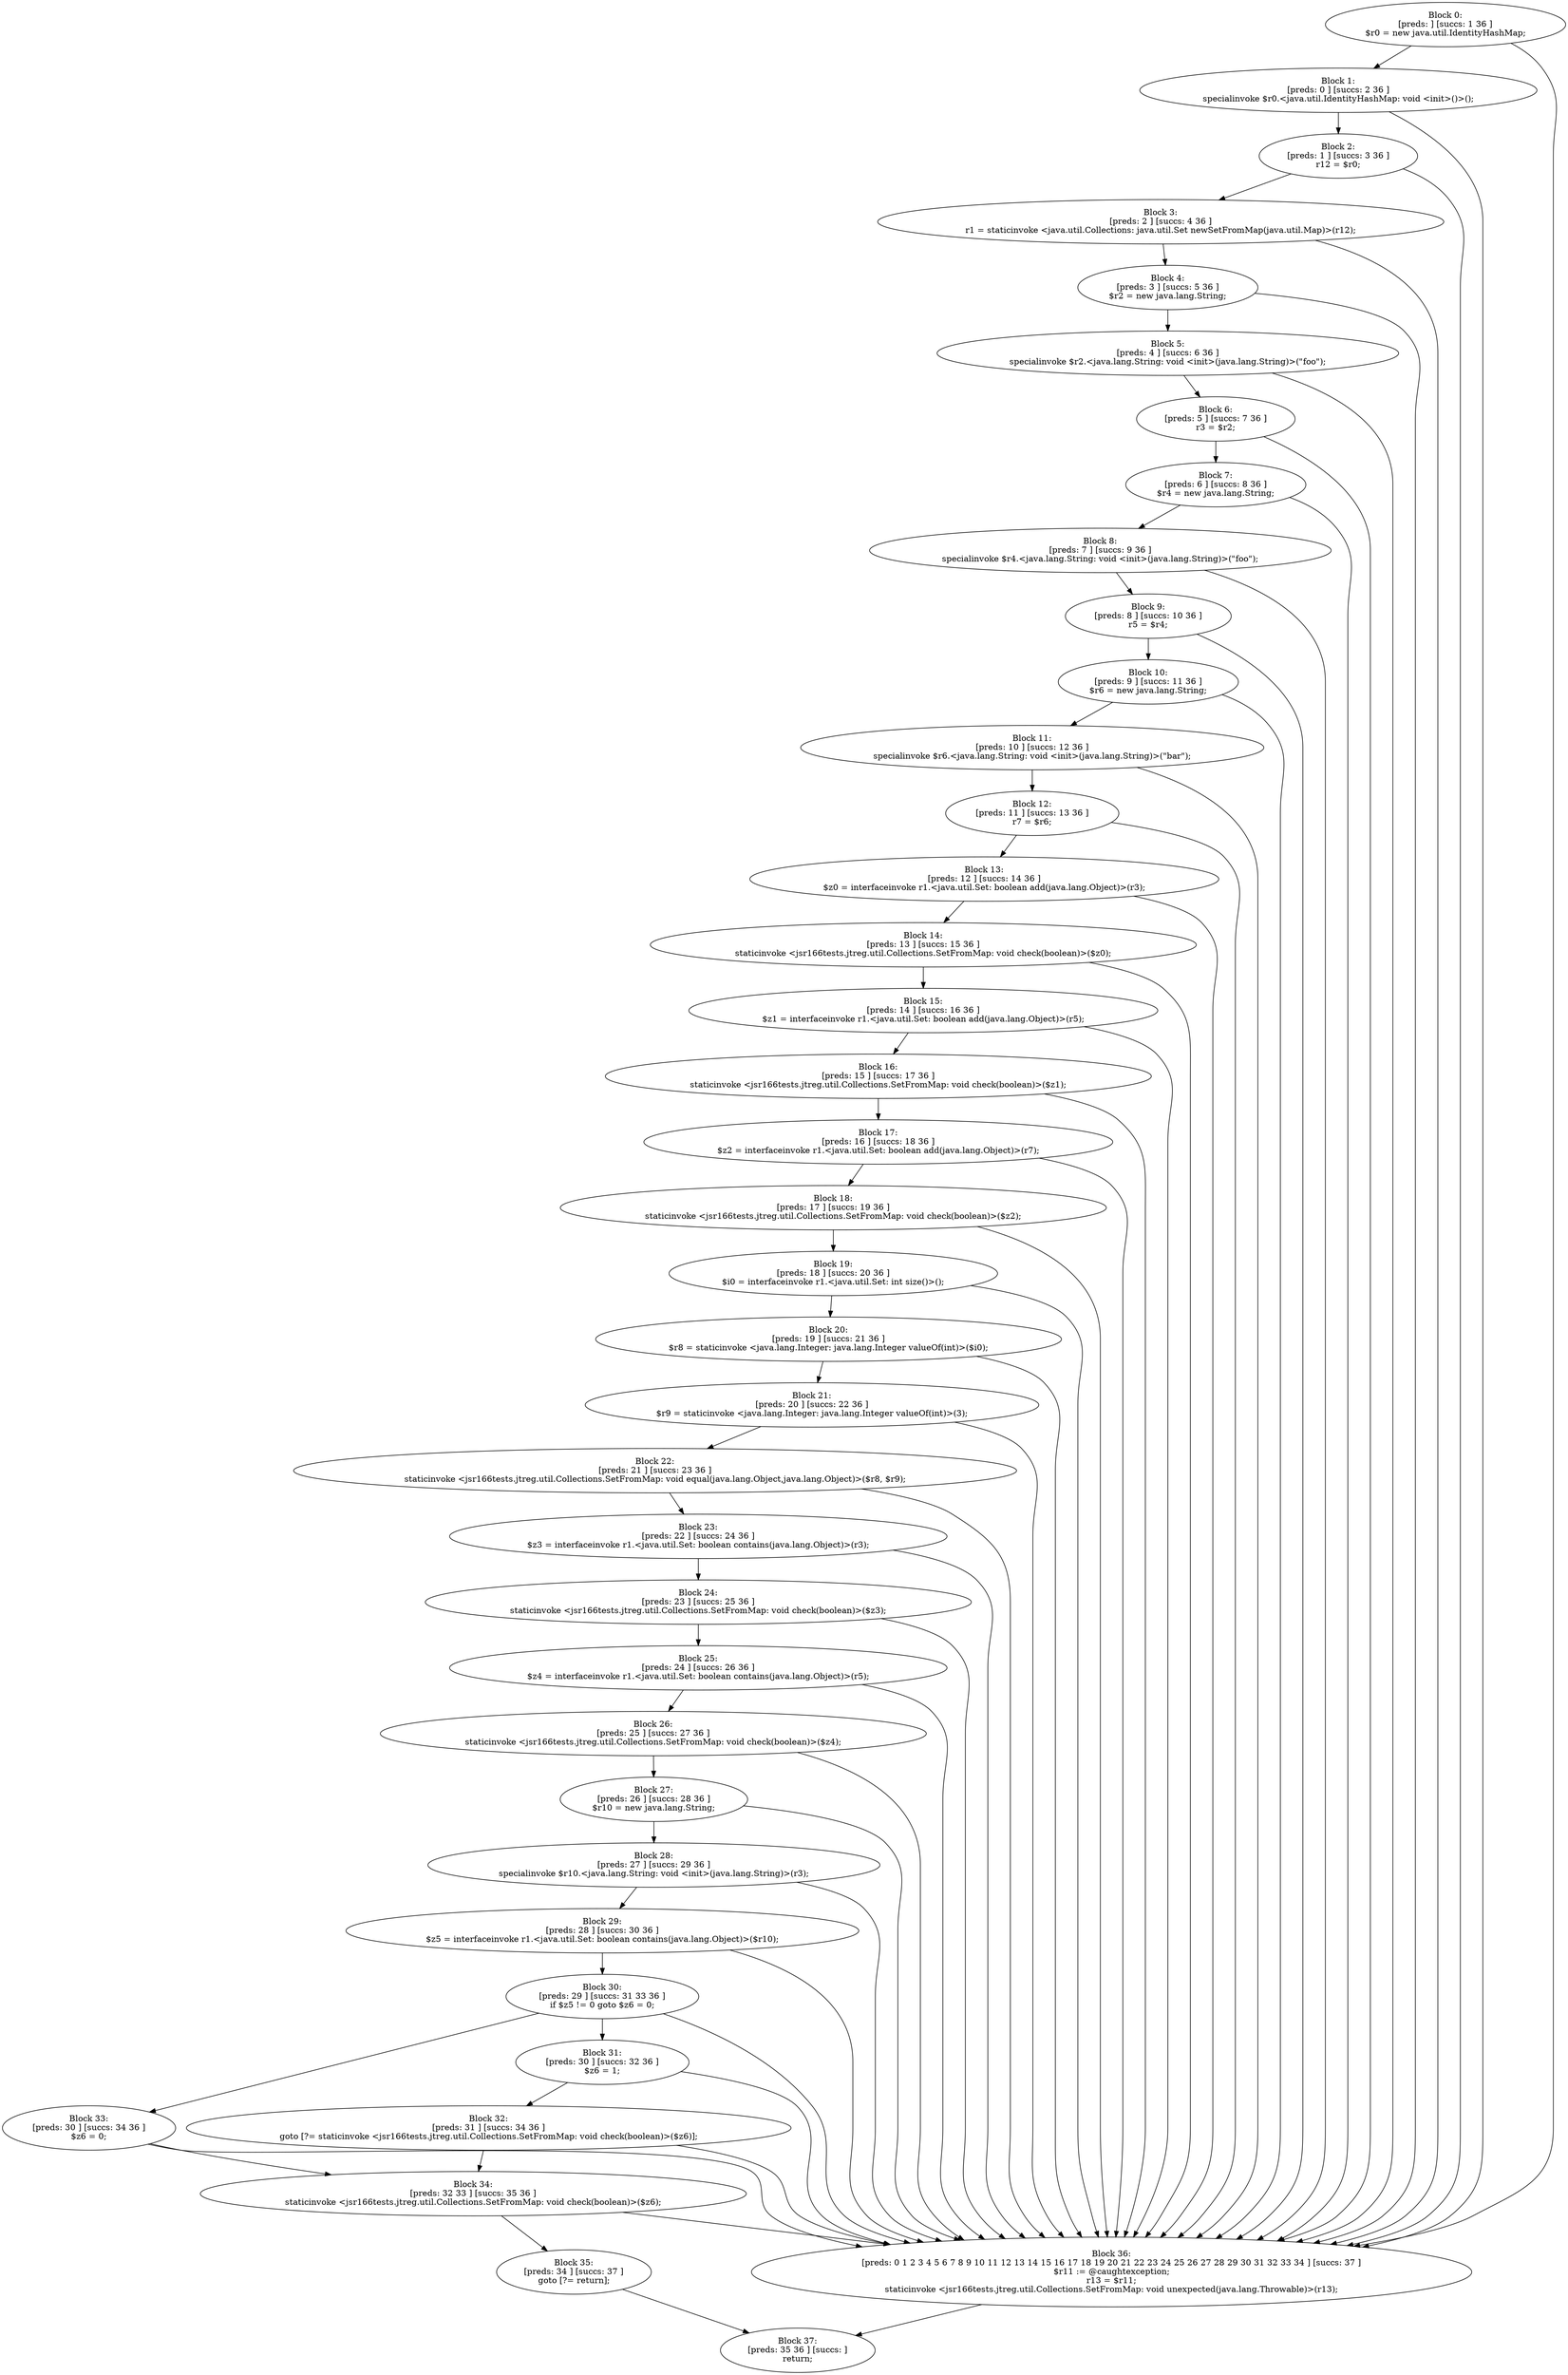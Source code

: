 digraph "unitGraph" {
    "Block 0:
[preds: ] [succs: 1 36 ]
$r0 = new java.util.IdentityHashMap;
"
    "Block 1:
[preds: 0 ] [succs: 2 36 ]
specialinvoke $r0.<java.util.IdentityHashMap: void <init>()>();
"
    "Block 2:
[preds: 1 ] [succs: 3 36 ]
r12 = $r0;
"
    "Block 3:
[preds: 2 ] [succs: 4 36 ]
r1 = staticinvoke <java.util.Collections: java.util.Set newSetFromMap(java.util.Map)>(r12);
"
    "Block 4:
[preds: 3 ] [succs: 5 36 ]
$r2 = new java.lang.String;
"
    "Block 5:
[preds: 4 ] [succs: 6 36 ]
specialinvoke $r2.<java.lang.String: void <init>(java.lang.String)>(\"foo\");
"
    "Block 6:
[preds: 5 ] [succs: 7 36 ]
r3 = $r2;
"
    "Block 7:
[preds: 6 ] [succs: 8 36 ]
$r4 = new java.lang.String;
"
    "Block 8:
[preds: 7 ] [succs: 9 36 ]
specialinvoke $r4.<java.lang.String: void <init>(java.lang.String)>(\"foo\");
"
    "Block 9:
[preds: 8 ] [succs: 10 36 ]
r5 = $r4;
"
    "Block 10:
[preds: 9 ] [succs: 11 36 ]
$r6 = new java.lang.String;
"
    "Block 11:
[preds: 10 ] [succs: 12 36 ]
specialinvoke $r6.<java.lang.String: void <init>(java.lang.String)>(\"bar\");
"
    "Block 12:
[preds: 11 ] [succs: 13 36 ]
r7 = $r6;
"
    "Block 13:
[preds: 12 ] [succs: 14 36 ]
$z0 = interfaceinvoke r1.<java.util.Set: boolean add(java.lang.Object)>(r3);
"
    "Block 14:
[preds: 13 ] [succs: 15 36 ]
staticinvoke <jsr166tests.jtreg.util.Collections.SetFromMap: void check(boolean)>($z0);
"
    "Block 15:
[preds: 14 ] [succs: 16 36 ]
$z1 = interfaceinvoke r1.<java.util.Set: boolean add(java.lang.Object)>(r5);
"
    "Block 16:
[preds: 15 ] [succs: 17 36 ]
staticinvoke <jsr166tests.jtreg.util.Collections.SetFromMap: void check(boolean)>($z1);
"
    "Block 17:
[preds: 16 ] [succs: 18 36 ]
$z2 = interfaceinvoke r1.<java.util.Set: boolean add(java.lang.Object)>(r7);
"
    "Block 18:
[preds: 17 ] [succs: 19 36 ]
staticinvoke <jsr166tests.jtreg.util.Collections.SetFromMap: void check(boolean)>($z2);
"
    "Block 19:
[preds: 18 ] [succs: 20 36 ]
$i0 = interfaceinvoke r1.<java.util.Set: int size()>();
"
    "Block 20:
[preds: 19 ] [succs: 21 36 ]
$r8 = staticinvoke <java.lang.Integer: java.lang.Integer valueOf(int)>($i0);
"
    "Block 21:
[preds: 20 ] [succs: 22 36 ]
$r9 = staticinvoke <java.lang.Integer: java.lang.Integer valueOf(int)>(3);
"
    "Block 22:
[preds: 21 ] [succs: 23 36 ]
staticinvoke <jsr166tests.jtreg.util.Collections.SetFromMap: void equal(java.lang.Object,java.lang.Object)>($r8, $r9);
"
    "Block 23:
[preds: 22 ] [succs: 24 36 ]
$z3 = interfaceinvoke r1.<java.util.Set: boolean contains(java.lang.Object)>(r3);
"
    "Block 24:
[preds: 23 ] [succs: 25 36 ]
staticinvoke <jsr166tests.jtreg.util.Collections.SetFromMap: void check(boolean)>($z3);
"
    "Block 25:
[preds: 24 ] [succs: 26 36 ]
$z4 = interfaceinvoke r1.<java.util.Set: boolean contains(java.lang.Object)>(r5);
"
    "Block 26:
[preds: 25 ] [succs: 27 36 ]
staticinvoke <jsr166tests.jtreg.util.Collections.SetFromMap: void check(boolean)>($z4);
"
    "Block 27:
[preds: 26 ] [succs: 28 36 ]
$r10 = new java.lang.String;
"
    "Block 28:
[preds: 27 ] [succs: 29 36 ]
specialinvoke $r10.<java.lang.String: void <init>(java.lang.String)>(r3);
"
    "Block 29:
[preds: 28 ] [succs: 30 36 ]
$z5 = interfaceinvoke r1.<java.util.Set: boolean contains(java.lang.Object)>($r10);
"
    "Block 30:
[preds: 29 ] [succs: 31 33 36 ]
if $z5 != 0 goto $z6 = 0;
"
    "Block 31:
[preds: 30 ] [succs: 32 36 ]
$z6 = 1;
"
    "Block 32:
[preds: 31 ] [succs: 34 36 ]
goto [?= staticinvoke <jsr166tests.jtreg.util.Collections.SetFromMap: void check(boolean)>($z6)];
"
    "Block 33:
[preds: 30 ] [succs: 34 36 ]
$z6 = 0;
"
    "Block 34:
[preds: 32 33 ] [succs: 35 36 ]
staticinvoke <jsr166tests.jtreg.util.Collections.SetFromMap: void check(boolean)>($z6);
"
    "Block 35:
[preds: 34 ] [succs: 37 ]
goto [?= return];
"
    "Block 36:
[preds: 0 1 2 3 4 5 6 7 8 9 10 11 12 13 14 15 16 17 18 19 20 21 22 23 24 25 26 27 28 29 30 31 32 33 34 ] [succs: 37 ]
$r11 := @caughtexception;
r13 = $r11;
staticinvoke <jsr166tests.jtreg.util.Collections.SetFromMap: void unexpected(java.lang.Throwable)>(r13);
"
    "Block 37:
[preds: 35 36 ] [succs: ]
return;
"
    "Block 0:
[preds: ] [succs: 1 36 ]
$r0 = new java.util.IdentityHashMap;
"->"Block 1:
[preds: 0 ] [succs: 2 36 ]
specialinvoke $r0.<java.util.IdentityHashMap: void <init>()>();
";
    "Block 0:
[preds: ] [succs: 1 36 ]
$r0 = new java.util.IdentityHashMap;
"->"Block 36:
[preds: 0 1 2 3 4 5 6 7 8 9 10 11 12 13 14 15 16 17 18 19 20 21 22 23 24 25 26 27 28 29 30 31 32 33 34 ] [succs: 37 ]
$r11 := @caughtexception;
r13 = $r11;
staticinvoke <jsr166tests.jtreg.util.Collections.SetFromMap: void unexpected(java.lang.Throwable)>(r13);
";
    "Block 1:
[preds: 0 ] [succs: 2 36 ]
specialinvoke $r0.<java.util.IdentityHashMap: void <init>()>();
"->"Block 2:
[preds: 1 ] [succs: 3 36 ]
r12 = $r0;
";
    "Block 1:
[preds: 0 ] [succs: 2 36 ]
specialinvoke $r0.<java.util.IdentityHashMap: void <init>()>();
"->"Block 36:
[preds: 0 1 2 3 4 5 6 7 8 9 10 11 12 13 14 15 16 17 18 19 20 21 22 23 24 25 26 27 28 29 30 31 32 33 34 ] [succs: 37 ]
$r11 := @caughtexception;
r13 = $r11;
staticinvoke <jsr166tests.jtreg.util.Collections.SetFromMap: void unexpected(java.lang.Throwable)>(r13);
";
    "Block 2:
[preds: 1 ] [succs: 3 36 ]
r12 = $r0;
"->"Block 3:
[preds: 2 ] [succs: 4 36 ]
r1 = staticinvoke <java.util.Collections: java.util.Set newSetFromMap(java.util.Map)>(r12);
";
    "Block 2:
[preds: 1 ] [succs: 3 36 ]
r12 = $r0;
"->"Block 36:
[preds: 0 1 2 3 4 5 6 7 8 9 10 11 12 13 14 15 16 17 18 19 20 21 22 23 24 25 26 27 28 29 30 31 32 33 34 ] [succs: 37 ]
$r11 := @caughtexception;
r13 = $r11;
staticinvoke <jsr166tests.jtreg.util.Collections.SetFromMap: void unexpected(java.lang.Throwable)>(r13);
";
    "Block 3:
[preds: 2 ] [succs: 4 36 ]
r1 = staticinvoke <java.util.Collections: java.util.Set newSetFromMap(java.util.Map)>(r12);
"->"Block 4:
[preds: 3 ] [succs: 5 36 ]
$r2 = new java.lang.String;
";
    "Block 3:
[preds: 2 ] [succs: 4 36 ]
r1 = staticinvoke <java.util.Collections: java.util.Set newSetFromMap(java.util.Map)>(r12);
"->"Block 36:
[preds: 0 1 2 3 4 5 6 7 8 9 10 11 12 13 14 15 16 17 18 19 20 21 22 23 24 25 26 27 28 29 30 31 32 33 34 ] [succs: 37 ]
$r11 := @caughtexception;
r13 = $r11;
staticinvoke <jsr166tests.jtreg.util.Collections.SetFromMap: void unexpected(java.lang.Throwable)>(r13);
";
    "Block 4:
[preds: 3 ] [succs: 5 36 ]
$r2 = new java.lang.String;
"->"Block 5:
[preds: 4 ] [succs: 6 36 ]
specialinvoke $r2.<java.lang.String: void <init>(java.lang.String)>(\"foo\");
";
    "Block 4:
[preds: 3 ] [succs: 5 36 ]
$r2 = new java.lang.String;
"->"Block 36:
[preds: 0 1 2 3 4 5 6 7 8 9 10 11 12 13 14 15 16 17 18 19 20 21 22 23 24 25 26 27 28 29 30 31 32 33 34 ] [succs: 37 ]
$r11 := @caughtexception;
r13 = $r11;
staticinvoke <jsr166tests.jtreg.util.Collections.SetFromMap: void unexpected(java.lang.Throwable)>(r13);
";
    "Block 5:
[preds: 4 ] [succs: 6 36 ]
specialinvoke $r2.<java.lang.String: void <init>(java.lang.String)>(\"foo\");
"->"Block 6:
[preds: 5 ] [succs: 7 36 ]
r3 = $r2;
";
    "Block 5:
[preds: 4 ] [succs: 6 36 ]
specialinvoke $r2.<java.lang.String: void <init>(java.lang.String)>(\"foo\");
"->"Block 36:
[preds: 0 1 2 3 4 5 6 7 8 9 10 11 12 13 14 15 16 17 18 19 20 21 22 23 24 25 26 27 28 29 30 31 32 33 34 ] [succs: 37 ]
$r11 := @caughtexception;
r13 = $r11;
staticinvoke <jsr166tests.jtreg.util.Collections.SetFromMap: void unexpected(java.lang.Throwable)>(r13);
";
    "Block 6:
[preds: 5 ] [succs: 7 36 ]
r3 = $r2;
"->"Block 7:
[preds: 6 ] [succs: 8 36 ]
$r4 = new java.lang.String;
";
    "Block 6:
[preds: 5 ] [succs: 7 36 ]
r3 = $r2;
"->"Block 36:
[preds: 0 1 2 3 4 5 6 7 8 9 10 11 12 13 14 15 16 17 18 19 20 21 22 23 24 25 26 27 28 29 30 31 32 33 34 ] [succs: 37 ]
$r11 := @caughtexception;
r13 = $r11;
staticinvoke <jsr166tests.jtreg.util.Collections.SetFromMap: void unexpected(java.lang.Throwable)>(r13);
";
    "Block 7:
[preds: 6 ] [succs: 8 36 ]
$r4 = new java.lang.String;
"->"Block 8:
[preds: 7 ] [succs: 9 36 ]
specialinvoke $r4.<java.lang.String: void <init>(java.lang.String)>(\"foo\");
";
    "Block 7:
[preds: 6 ] [succs: 8 36 ]
$r4 = new java.lang.String;
"->"Block 36:
[preds: 0 1 2 3 4 5 6 7 8 9 10 11 12 13 14 15 16 17 18 19 20 21 22 23 24 25 26 27 28 29 30 31 32 33 34 ] [succs: 37 ]
$r11 := @caughtexception;
r13 = $r11;
staticinvoke <jsr166tests.jtreg.util.Collections.SetFromMap: void unexpected(java.lang.Throwable)>(r13);
";
    "Block 8:
[preds: 7 ] [succs: 9 36 ]
specialinvoke $r4.<java.lang.String: void <init>(java.lang.String)>(\"foo\");
"->"Block 9:
[preds: 8 ] [succs: 10 36 ]
r5 = $r4;
";
    "Block 8:
[preds: 7 ] [succs: 9 36 ]
specialinvoke $r4.<java.lang.String: void <init>(java.lang.String)>(\"foo\");
"->"Block 36:
[preds: 0 1 2 3 4 5 6 7 8 9 10 11 12 13 14 15 16 17 18 19 20 21 22 23 24 25 26 27 28 29 30 31 32 33 34 ] [succs: 37 ]
$r11 := @caughtexception;
r13 = $r11;
staticinvoke <jsr166tests.jtreg.util.Collections.SetFromMap: void unexpected(java.lang.Throwable)>(r13);
";
    "Block 9:
[preds: 8 ] [succs: 10 36 ]
r5 = $r4;
"->"Block 10:
[preds: 9 ] [succs: 11 36 ]
$r6 = new java.lang.String;
";
    "Block 9:
[preds: 8 ] [succs: 10 36 ]
r5 = $r4;
"->"Block 36:
[preds: 0 1 2 3 4 5 6 7 8 9 10 11 12 13 14 15 16 17 18 19 20 21 22 23 24 25 26 27 28 29 30 31 32 33 34 ] [succs: 37 ]
$r11 := @caughtexception;
r13 = $r11;
staticinvoke <jsr166tests.jtreg.util.Collections.SetFromMap: void unexpected(java.lang.Throwable)>(r13);
";
    "Block 10:
[preds: 9 ] [succs: 11 36 ]
$r6 = new java.lang.String;
"->"Block 11:
[preds: 10 ] [succs: 12 36 ]
specialinvoke $r6.<java.lang.String: void <init>(java.lang.String)>(\"bar\");
";
    "Block 10:
[preds: 9 ] [succs: 11 36 ]
$r6 = new java.lang.String;
"->"Block 36:
[preds: 0 1 2 3 4 5 6 7 8 9 10 11 12 13 14 15 16 17 18 19 20 21 22 23 24 25 26 27 28 29 30 31 32 33 34 ] [succs: 37 ]
$r11 := @caughtexception;
r13 = $r11;
staticinvoke <jsr166tests.jtreg.util.Collections.SetFromMap: void unexpected(java.lang.Throwable)>(r13);
";
    "Block 11:
[preds: 10 ] [succs: 12 36 ]
specialinvoke $r6.<java.lang.String: void <init>(java.lang.String)>(\"bar\");
"->"Block 12:
[preds: 11 ] [succs: 13 36 ]
r7 = $r6;
";
    "Block 11:
[preds: 10 ] [succs: 12 36 ]
specialinvoke $r6.<java.lang.String: void <init>(java.lang.String)>(\"bar\");
"->"Block 36:
[preds: 0 1 2 3 4 5 6 7 8 9 10 11 12 13 14 15 16 17 18 19 20 21 22 23 24 25 26 27 28 29 30 31 32 33 34 ] [succs: 37 ]
$r11 := @caughtexception;
r13 = $r11;
staticinvoke <jsr166tests.jtreg.util.Collections.SetFromMap: void unexpected(java.lang.Throwable)>(r13);
";
    "Block 12:
[preds: 11 ] [succs: 13 36 ]
r7 = $r6;
"->"Block 13:
[preds: 12 ] [succs: 14 36 ]
$z0 = interfaceinvoke r1.<java.util.Set: boolean add(java.lang.Object)>(r3);
";
    "Block 12:
[preds: 11 ] [succs: 13 36 ]
r7 = $r6;
"->"Block 36:
[preds: 0 1 2 3 4 5 6 7 8 9 10 11 12 13 14 15 16 17 18 19 20 21 22 23 24 25 26 27 28 29 30 31 32 33 34 ] [succs: 37 ]
$r11 := @caughtexception;
r13 = $r11;
staticinvoke <jsr166tests.jtreg.util.Collections.SetFromMap: void unexpected(java.lang.Throwable)>(r13);
";
    "Block 13:
[preds: 12 ] [succs: 14 36 ]
$z0 = interfaceinvoke r1.<java.util.Set: boolean add(java.lang.Object)>(r3);
"->"Block 14:
[preds: 13 ] [succs: 15 36 ]
staticinvoke <jsr166tests.jtreg.util.Collections.SetFromMap: void check(boolean)>($z0);
";
    "Block 13:
[preds: 12 ] [succs: 14 36 ]
$z0 = interfaceinvoke r1.<java.util.Set: boolean add(java.lang.Object)>(r3);
"->"Block 36:
[preds: 0 1 2 3 4 5 6 7 8 9 10 11 12 13 14 15 16 17 18 19 20 21 22 23 24 25 26 27 28 29 30 31 32 33 34 ] [succs: 37 ]
$r11 := @caughtexception;
r13 = $r11;
staticinvoke <jsr166tests.jtreg.util.Collections.SetFromMap: void unexpected(java.lang.Throwable)>(r13);
";
    "Block 14:
[preds: 13 ] [succs: 15 36 ]
staticinvoke <jsr166tests.jtreg.util.Collections.SetFromMap: void check(boolean)>($z0);
"->"Block 15:
[preds: 14 ] [succs: 16 36 ]
$z1 = interfaceinvoke r1.<java.util.Set: boolean add(java.lang.Object)>(r5);
";
    "Block 14:
[preds: 13 ] [succs: 15 36 ]
staticinvoke <jsr166tests.jtreg.util.Collections.SetFromMap: void check(boolean)>($z0);
"->"Block 36:
[preds: 0 1 2 3 4 5 6 7 8 9 10 11 12 13 14 15 16 17 18 19 20 21 22 23 24 25 26 27 28 29 30 31 32 33 34 ] [succs: 37 ]
$r11 := @caughtexception;
r13 = $r11;
staticinvoke <jsr166tests.jtreg.util.Collections.SetFromMap: void unexpected(java.lang.Throwable)>(r13);
";
    "Block 15:
[preds: 14 ] [succs: 16 36 ]
$z1 = interfaceinvoke r1.<java.util.Set: boolean add(java.lang.Object)>(r5);
"->"Block 16:
[preds: 15 ] [succs: 17 36 ]
staticinvoke <jsr166tests.jtreg.util.Collections.SetFromMap: void check(boolean)>($z1);
";
    "Block 15:
[preds: 14 ] [succs: 16 36 ]
$z1 = interfaceinvoke r1.<java.util.Set: boolean add(java.lang.Object)>(r5);
"->"Block 36:
[preds: 0 1 2 3 4 5 6 7 8 9 10 11 12 13 14 15 16 17 18 19 20 21 22 23 24 25 26 27 28 29 30 31 32 33 34 ] [succs: 37 ]
$r11 := @caughtexception;
r13 = $r11;
staticinvoke <jsr166tests.jtreg.util.Collections.SetFromMap: void unexpected(java.lang.Throwable)>(r13);
";
    "Block 16:
[preds: 15 ] [succs: 17 36 ]
staticinvoke <jsr166tests.jtreg.util.Collections.SetFromMap: void check(boolean)>($z1);
"->"Block 17:
[preds: 16 ] [succs: 18 36 ]
$z2 = interfaceinvoke r1.<java.util.Set: boolean add(java.lang.Object)>(r7);
";
    "Block 16:
[preds: 15 ] [succs: 17 36 ]
staticinvoke <jsr166tests.jtreg.util.Collections.SetFromMap: void check(boolean)>($z1);
"->"Block 36:
[preds: 0 1 2 3 4 5 6 7 8 9 10 11 12 13 14 15 16 17 18 19 20 21 22 23 24 25 26 27 28 29 30 31 32 33 34 ] [succs: 37 ]
$r11 := @caughtexception;
r13 = $r11;
staticinvoke <jsr166tests.jtreg.util.Collections.SetFromMap: void unexpected(java.lang.Throwable)>(r13);
";
    "Block 17:
[preds: 16 ] [succs: 18 36 ]
$z2 = interfaceinvoke r1.<java.util.Set: boolean add(java.lang.Object)>(r7);
"->"Block 18:
[preds: 17 ] [succs: 19 36 ]
staticinvoke <jsr166tests.jtreg.util.Collections.SetFromMap: void check(boolean)>($z2);
";
    "Block 17:
[preds: 16 ] [succs: 18 36 ]
$z2 = interfaceinvoke r1.<java.util.Set: boolean add(java.lang.Object)>(r7);
"->"Block 36:
[preds: 0 1 2 3 4 5 6 7 8 9 10 11 12 13 14 15 16 17 18 19 20 21 22 23 24 25 26 27 28 29 30 31 32 33 34 ] [succs: 37 ]
$r11 := @caughtexception;
r13 = $r11;
staticinvoke <jsr166tests.jtreg.util.Collections.SetFromMap: void unexpected(java.lang.Throwable)>(r13);
";
    "Block 18:
[preds: 17 ] [succs: 19 36 ]
staticinvoke <jsr166tests.jtreg.util.Collections.SetFromMap: void check(boolean)>($z2);
"->"Block 19:
[preds: 18 ] [succs: 20 36 ]
$i0 = interfaceinvoke r1.<java.util.Set: int size()>();
";
    "Block 18:
[preds: 17 ] [succs: 19 36 ]
staticinvoke <jsr166tests.jtreg.util.Collections.SetFromMap: void check(boolean)>($z2);
"->"Block 36:
[preds: 0 1 2 3 4 5 6 7 8 9 10 11 12 13 14 15 16 17 18 19 20 21 22 23 24 25 26 27 28 29 30 31 32 33 34 ] [succs: 37 ]
$r11 := @caughtexception;
r13 = $r11;
staticinvoke <jsr166tests.jtreg.util.Collections.SetFromMap: void unexpected(java.lang.Throwable)>(r13);
";
    "Block 19:
[preds: 18 ] [succs: 20 36 ]
$i0 = interfaceinvoke r1.<java.util.Set: int size()>();
"->"Block 20:
[preds: 19 ] [succs: 21 36 ]
$r8 = staticinvoke <java.lang.Integer: java.lang.Integer valueOf(int)>($i0);
";
    "Block 19:
[preds: 18 ] [succs: 20 36 ]
$i0 = interfaceinvoke r1.<java.util.Set: int size()>();
"->"Block 36:
[preds: 0 1 2 3 4 5 6 7 8 9 10 11 12 13 14 15 16 17 18 19 20 21 22 23 24 25 26 27 28 29 30 31 32 33 34 ] [succs: 37 ]
$r11 := @caughtexception;
r13 = $r11;
staticinvoke <jsr166tests.jtreg.util.Collections.SetFromMap: void unexpected(java.lang.Throwable)>(r13);
";
    "Block 20:
[preds: 19 ] [succs: 21 36 ]
$r8 = staticinvoke <java.lang.Integer: java.lang.Integer valueOf(int)>($i0);
"->"Block 21:
[preds: 20 ] [succs: 22 36 ]
$r9 = staticinvoke <java.lang.Integer: java.lang.Integer valueOf(int)>(3);
";
    "Block 20:
[preds: 19 ] [succs: 21 36 ]
$r8 = staticinvoke <java.lang.Integer: java.lang.Integer valueOf(int)>($i0);
"->"Block 36:
[preds: 0 1 2 3 4 5 6 7 8 9 10 11 12 13 14 15 16 17 18 19 20 21 22 23 24 25 26 27 28 29 30 31 32 33 34 ] [succs: 37 ]
$r11 := @caughtexception;
r13 = $r11;
staticinvoke <jsr166tests.jtreg.util.Collections.SetFromMap: void unexpected(java.lang.Throwable)>(r13);
";
    "Block 21:
[preds: 20 ] [succs: 22 36 ]
$r9 = staticinvoke <java.lang.Integer: java.lang.Integer valueOf(int)>(3);
"->"Block 22:
[preds: 21 ] [succs: 23 36 ]
staticinvoke <jsr166tests.jtreg.util.Collections.SetFromMap: void equal(java.lang.Object,java.lang.Object)>($r8, $r9);
";
    "Block 21:
[preds: 20 ] [succs: 22 36 ]
$r9 = staticinvoke <java.lang.Integer: java.lang.Integer valueOf(int)>(3);
"->"Block 36:
[preds: 0 1 2 3 4 5 6 7 8 9 10 11 12 13 14 15 16 17 18 19 20 21 22 23 24 25 26 27 28 29 30 31 32 33 34 ] [succs: 37 ]
$r11 := @caughtexception;
r13 = $r11;
staticinvoke <jsr166tests.jtreg.util.Collections.SetFromMap: void unexpected(java.lang.Throwable)>(r13);
";
    "Block 22:
[preds: 21 ] [succs: 23 36 ]
staticinvoke <jsr166tests.jtreg.util.Collections.SetFromMap: void equal(java.lang.Object,java.lang.Object)>($r8, $r9);
"->"Block 23:
[preds: 22 ] [succs: 24 36 ]
$z3 = interfaceinvoke r1.<java.util.Set: boolean contains(java.lang.Object)>(r3);
";
    "Block 22:
[preds: 21 ] [succs: 23 36 ]
staticinvoke <jsr166tests.jtreg.util.Collections.SetFromMap: void equal(java.lang.Object,java.lang.Object)>($r8, $r9);
"->"Block 36:
[preds: 0 1 2 3 4 5 6 7 8 9 10 11 12 13 14 15 16 17 18 19 20 21 22 23 24 25 26 27 28 29 30 31 32 33 34 ] [succs: 37 ]
$r11 := @caughtexception;
r13 = $r11;
staticinvoke <jsr166tests.jtreg.util.Collections.SetFromMap: void unexpected(java.lang.Throwable)>(r13);
";
    "Block 23:
[preds: 22 ] [succs: 24 36 ]
$z3 = interfaceinvoke r1.<java.util.Set: boolean contains(java.lang.Object)>(r3);
"->"Block 24:
[preds: 23 ] [succs: 25 36 ]
staticinvoke <jsr166tests.jtreg.util.Collections.SetFromMap: void check(boolean)>($z3);
";
    "Block 23:
[preds: 22 ] [succs: 24 36 ]
$z3 = interfaceinvoke r1.<java.util.Set: boolean contains(java.lang.Object)>(r3);
"->"Block 36:
[preds: 0 1 2 3 4 5 6 7 8 9 10 11 12 13 14 15 16 17 18 19 20 21 22 23 24 25 26 27 28 29 30 31 32 33 34 ] [succs: 37 ]
$r11 := @caughtexception;
r13 = $r11;
staticinvoke <jsr166tests.jtreg.util.Collections.SetFromMap: void unexpected(java.lang.Throwable)>(r13);
";
    "Block 24:
[preds: 23 ] [succs: 25 36 ]
staticinvoke <jsr166tests.jtreg.util.Collections.SetFromMap: void check(boolean)>($z3);
"->"Block 25:
[preds: 24 ] [succs: 26 36 ]
$z4 = interfaceinvoke r1.<java.util.Set: boolean contains(java.lang.Object)>(r5);
";
    "Block 24:
[preds: 23 ] [succs: 25 36 ]
staticinvoke <jsr166tests.jtreg.util.Collections.SetFromMap: void check(boolean)>($z3);
"->"Block 36:
[preds: 0 1 2 3 4 5 6 7 8 9 10 11 12 13 14 15 16 17 18 19 20 21 22 23 24 25 26 27 28 29 30 31 32 33 34 ] [succs: 37 ]
$r11 := @caughtexception;
r13 = $r11;
staticinvoke <jsr166tests.jtreg.util.Collections.SetFromMap: void unexpected(java.lang.Throwable)>(r13);
";
    "Block 25:
[preds: 24 ] [succs: 26 36 ]
$z4 = interfaceinvoke r1.<java.util.Set: boolean contains(java.lang.Object)>(r5);
"->"Block 26:
[preds: 25 ] [succs: 27 36 ]
staticinvoke <jsr166tests.jtreg.util.Collections.SetFromMap: void check(boolean)>($z4);
";
    "Block 25:
[preds: 24 ] [succs: 26 36 ]
$z4 = interfaceinvoke r1.<java.util.Set: boolean contains(java.lang.Object)>(r5);
"->"Block 36:
[preds: 0 1 2 3 4 5 6 7 8 9 10 11 12 13 14 15 16 17 18 19 20 21 22 23 24 25 26 27 28 29 30 31 32 33 34 ] [succs: 37 ]
$r11 := @caughtexception;
r13 = $r11;
staticinvoke <jsr166tests.jtreg.util.Collections.SetFromMap: void unexpected(java.lang.Throwable)>(r13);
";
    "Block 26:
[preds: 25 ] [succs: 27 36 ]
staticinvoke <jsr166tests.jtreg.util.Collections.SetFromMap: void check(boolean)>($z4);
"->"Block 27:
[preds: 26 ] [succs: 28 36 ]
$r10 = new java.lang.String;
";
    "Block 26:
[preds: 25 ] [succs: 27 36 ]
staticinvoke <jsr166tests.jtreg.util.Collections.SetFromMap: void check(boolean)>($z4);
"->"Block 36:
[preds: 0 1 2 3 4 5 6 7 8 9 10 11 12 13 14 15 16 17 18 19 20 21 22 23 24 25 26 27 28 29 30 31 32 33 34 ] [succs: 37 ]
$r11 := @caughtexception;
r13 = $r11;
staticinvoke <jsr166tests.jtreg.util.Collections.SetFromMap: void unexpected(java.lang.Throwable)>(r13);
";
    "Block 27:
[preds: 26 ] [succs: 28 36 ]
$r10 = new java.lang.String;
"->"Block 28:
[preds: 27 ] [succs: 29 36 ]
specialinvoke $r10.<java.lang.String: void <init>(java.lang.String)>(r3);
";
    "Block 27:
[preds: 26 ] [succs: 28 36 ]
$r10 = new java.lang.String;
"->"Block 36:
[preds: 0 1 2 3 4 5 6 7 8 9 10 11 12 13 14 15 16 17 18 19 20 21 22 23 24 25 26 27 28 29 30 31 32 33 34 ] [succs: 37 ]
$r11 := @caughtexception;
r13 = $r11;
staticinvoke <jsr166tests.jtreg.util.Collections.SetFromMap: void unexpected(java.lang.Throwable)>(r13);
";
    "Block 28:
[preds: 27 ] [succs: 29 36 ]
specialinvoke $r10.<java.lang.String: void <init>(java.lang.String)>(r3);
"->"Block 29:
[preds: 28 ] [succs: 30 36 ]
$z5 = interfaceinvoke r1.<java.util.Set: boolean contains(java.lang.Object)>($r10);
";
    "Block 28:
[preds: 27 ] [succs: 29 36 ]
specialinvoke $r10.<java.lang.String: void <init>(java.lang.String)>(r3);
"->"Block 36:
[preds: 0 1 2 3 4 5 6 7 8 9 10 11 12 13 14 15 16 17 18 19 20 21 22 23 24 25 26 27 28 29 30 31 32 33 34 ] [succs: 37 ]
$r11 := @caughtexception;
r13 = $r11;
staticinvoke <jsr166tests.jtreg.util.Collections.SetFromMap: void unexpected(java.lang.Throwable)>(r13);
";
    "Block 29:
[preds: 28 ] [succs: 30 36 ]
$z5 = interfaceinvoke r1.<java.util.Set: boolean contains(java.lang.Object)>($r10);
"->"Block 30:
[preds: 29 ] [succs: 31 33 36 ]
if $z5 != 0 goto $z6 = 0;
";
    "Block 29:
[preds: 28 ] [succs: 30 36 ]
$z5 = interfaceinvoke r1.<java.util.Set: boolean contains(java.lang.Object)>($r10);
"->"Block 36:
[preds: 0 1 2 3 4 5 6 7 8 9 10 11 12 13 14 15 16 17 18 19 20 21 22 23 24 25 26 27 28 29 30 31 32 33 34 ] [succs: 37 ]
$r11 := @caughtexception;
r13 = $r11;
staticinvoke <jsr166tests.jtreg.util.Collections.SetFromMap: void unexpected(java.lang.Throwable)>(r13);
";
    "Block 30:
[preds: 29 ] [succs: 31 33 36 ]
if $z5 != 0 goto $z6 = 0;
"->"Block 31:
[preds: 30 ] [succs: 32 36 ]
$z6 = 1;
";
    "Block 30:
[preds: 29 ] [succs: 31 33 36 ]
if $z5 != 0 goto $z6 = 0;
"->"Block 33:
[preds: 30 ] [succs: 34 36 ]
$z6 = 0;
";
    "Block 30:
[preds: 29 ] [succs: 31 33 36 ]
if $z5 != 0 goto $z6 = 0;
"->"Block 36:
[preds: 0 1 2 3 4 5 6 7 8 9 10 11 12 13 14 15 16 17 18 19 20 21 22 23 24 25 26 27 28 29 30 31 32 33 34 ] [succs: 37 ]
$r11 := @caughtexception;
r13 = $r11;
staticinvoke <jsr166tests.jtreg.util.Collections.SetFromMap: void unexpected(java.lang.Throwable)>(r13);
";
    "Block 31:
[preds: 30 ] [succs: 32 36 ]
$z6 = 1;
"->"Block 32:
[preds: 31 ] [succs: 34 36 ]
goto [?= staticinvoke <jsr166tests.jtreg.util.Collections.SetFromMap: void check(boolean)>($z6)];
";
    "Block 31:
[preds: 30 ] [succs: 32 36 ]
$z6 = 1;
"->"Block 36:
[preds: 0 1 2 3 4 5 6 7 8 9 10 11 12 13 14 15 16 17 18 19 20 21 22 23 24 25 26 27 28 29 30 31 32 33 34 ] [succs: 37 ]
$r11 := @caughtexception;
r13 = $r11;
staticinvoke <jsr166tests.jtreg.util.Collections.SetFromMap: void unexpected(java.lang.Throwable)>(r13);
";
    "Block 32:
[preds: 31 ] [succs: 34 36 ]
goto [?= staticinvoke <jsr166tests.jtreg.util.Collections.SetFromMap: void check(boolean)>($z6)];
"->"Block 34:
[preds: 32 33 ] [succs: 35 36 ]
staticinvoke <jsr166tests.jtreg.util.Collections.SetFromMap: void check(boolean)>($z6);
";
    "Block 32:
[preds: 31 ] [succs: 34 36 ]
goto [?= staticinvoke <jsr166tests.jtreg.util.Collections.SetFromMap: void check(boolean)>($z6)];
"->"Block 36:
[preds: 0 1 2 3 4 5 6 7 8 9 10 11 12 13 14 15 16 17 18 19 20 21 22 23 24 25 26 27 28 29 30 31 32 33 34 ] [succs: 37 ]
$r11 := @caughtexception;
r13 = $r11;
staticinvoke <jsr166tests.jtreg.util.Collections.SetFromMap: void unexpected(java.lang.Throwable)>(r13);
";
    "Block 33:
[preds: 30 ] [succs: 34 36 ]
$z6 = 0;
"->"Block 34:
[preds: 32 33 ] [succs: 35 36 ]
staticinvoke <jsr166tests.jtreg.util.Collections.SetFromMap: void check(boolean)>($z6);
";
    "Block 33:
[preds: 30 ] [succs: 34 36 ]
$z6 = 0;
"->"Block 36:
[preds: 0 1 2 3 4 5 6 7 8 9 10 11 12 13 14 15 16 17 18 19 20 21 22 23 24 25 26 27 28 29 30 31 32 33 34 ] [succs: 37 ]
$r11 := @caughtexception;
r13 = $r11;
staticinvoke <jsr166tests.jtreg.util.Collections.SetFromMap: void unexpected(java.lang.Throwable)>(r13);
";
    "Block 34:
[preds: 32 33 ] [succs: 35 36 ]
staticinvoke <jsr166tests.jtreg.util.Collections.SetFromMap: void check(boolean)>($z6);
"->"Block 35:
[preds: 34 ] [succs: 37 ]
goto [?= return];
";
    "Block 34:
[preds: 32 33 ] [succs: 35 36 ]
staticinvoke <jsr166tests.jtreg.util.Collections.SetFromMap: void check(boolean)>($z6);
"->"Block 36:
[preds: 0 1 2 3 4 5 6 7 8 9 10 11 12 13 14 15 16 17 18 19 20 21 22 23 24 25 26 27 28 29 30 31 32 33 34 ] [succs: 37 ]
$r11 := @caughtexception;
r13 = $r11;
staticinvoke <jsr166tests.jtreg.util.Collections.SetFromMap: void unexpected(java.lang.Throwable)>(r13);
";
    "Block 35:
[preds: 34 ] [succs: 37 ]
goto [?= return];
"->"Block 37:
[preds: 35 36 ] [succs: ]
return;
";
    "Block 36:
[preds: 0 1 2 3 4 5 6 7 8 9 10 11 12 13 14 15 16 17 18 19 20 21 22 23 24 25 26 27 28 29 30 31 32 33 34 ] [succs: 37 ]
$r11 := @caughtexception;
r13 = $r11;
staticinvoke <jsr166tests.jtreg.util.Collections.SetFromMap: void unexpected(java.lang.Throwable)>(r13);
"->"Block 37:
[preds: 35 36 ] [succs: ]
return;
";
}
